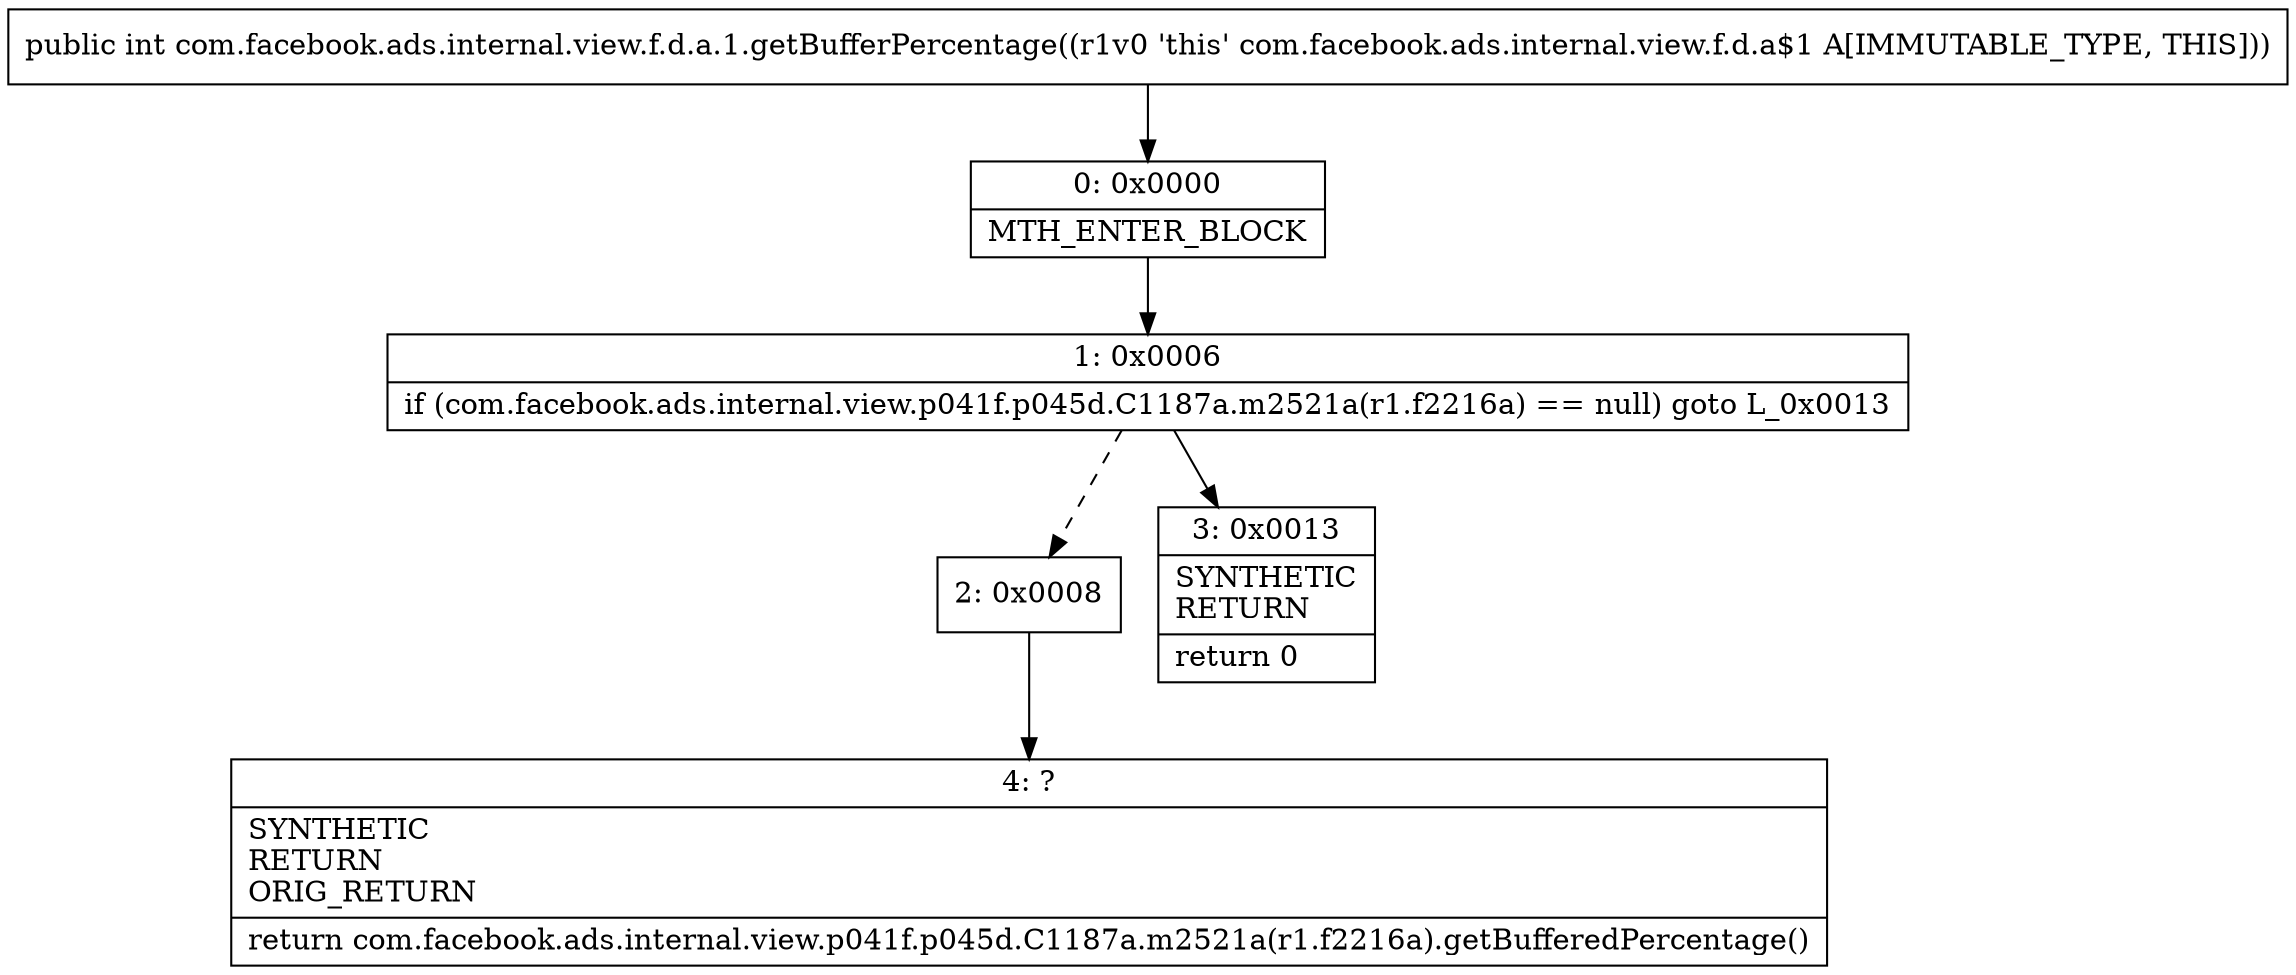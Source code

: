digraph "CFG forcom.facebook.ads.internal.view.f.d.a.1.getBufferPercentage()I" {
Node_0 [shape=record,label="{0\:\ 0x0000|MTH_ENTER_BLOCK\l}"];
Node_1 [shape=record,label="{1\:\ 0x0006|if (com.facebook.ads.internal.view.p041f.p045d.C1187a.m2521a(r1.f2216a) == null) goto L_0x0013\l}"];
Node_2 [shape=record,label="{2\:\ 0x0008}"];
Node_3 [shape=record,label="{3\:\ 0x0013|SYNTHETIC\lRETURN\l|return 0\l}"];
Node_4 [shape=record,label="{4\:\ ?|SYNTHETIC\lRETURN\lORIG_RETURN\l|return com.facebook.ads.internal.view.p041f.p045d.C1187a.m2521a(r1.f2216a).getBufferedPercentage()\l}"];
MethodNode[shape=record,label="{public int com.facebook.ads.internal.view.f.d.a.1.getBufferPercentage((r1v0 'this' com.facebook.ads.internal.view.f.d.a$1 A[IMMUTABLE_TYPE, THIS])) }"];
MethodNode -> Node_0;
Node_0 -> Node_1;
Node_1 -> Node_2[style=dashed];
Node_1 -> Node_3;
Node_2 -> Node_4;
}

